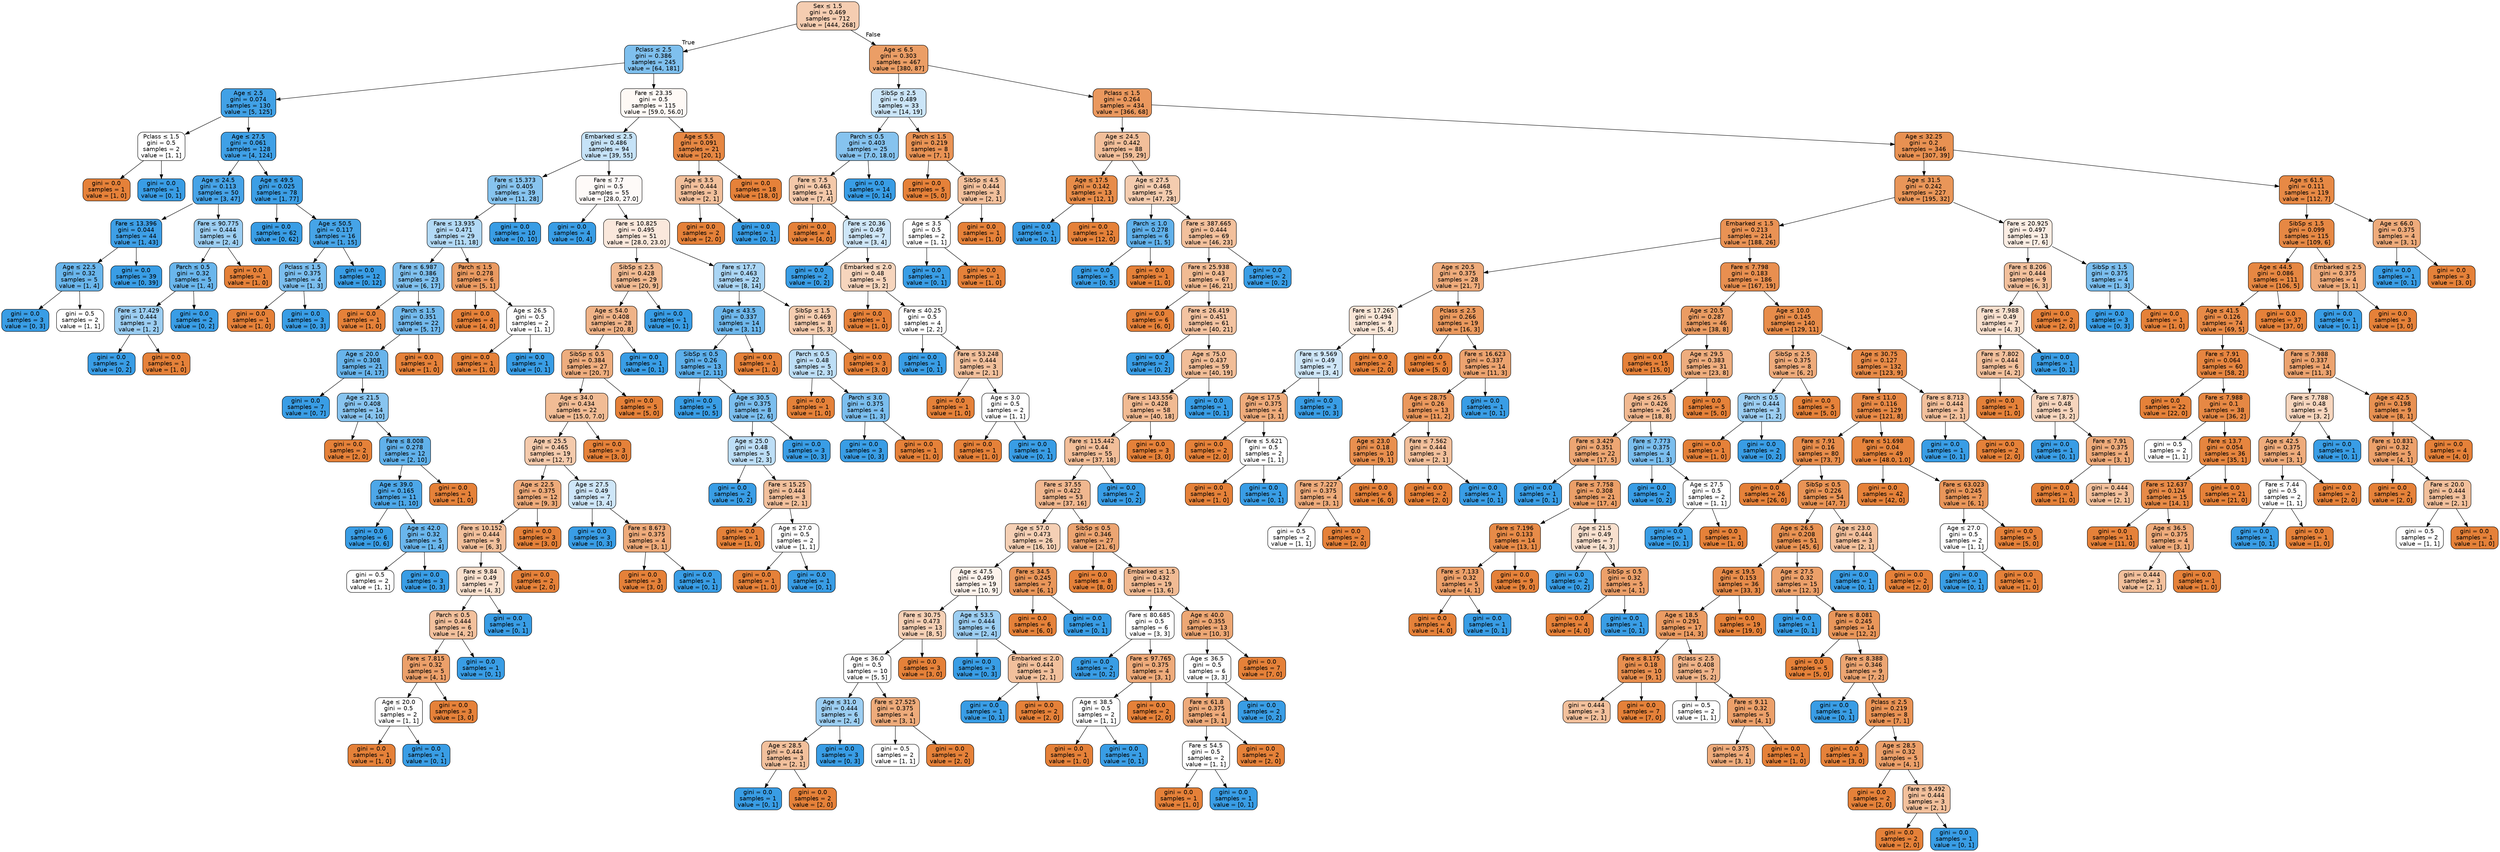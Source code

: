 digraph Tree {
node [shape=box, style="filled, rounded", color="black", fontname="helvetica"] ;
edge [fontname="helvetica"] ;
0 [label=<Sex &le; 1.5<br/>gini = 0.469<br/>samples = 712<br/>value = [444, 268]>, fillcolor="#f5cdb1"] ;
1 [label=<Pclass &le; 2.5<br/>gini = 0.386<br/>samples = 245<br/>value = [64, 181]>, fillcolor="#7fc0ee"] ;
0 -> 1 [labeldistance=2.5, labelangle=45, headlabel="True"] ;
2 [label=<Age &le; 2.5<br/>gini = 0.074<br/>samples = 130<br/>value = [5, 125]>, fillcolor="#41a1e6"] ;
1 -> 2 ;
3 [label=<Pclass &le; 1.5<br/>gini = 0.5<br/>samples = 2<br/>value = [1, 1]>, fillcolor="#ffffff"] ;
2 -> 3 ;
4 [label=<gini = 0.0<br/>samples = 1<br/>value = [1, 0]>, fillcolor="#e58139"] ;
3 -> 4 ;
5 [label=<gini = 0.0<br/>samples = 1<br/>value = [0, 1]>, fillcolor="#399de5"] ;
3 -> 5 ;
6 [label=<Age &le; 27.5<br/>gini = 0.061<br/>samples = 128<br/>value = [4, 124]>, fillcolor="#3fa0e6"] ;
2 -> 6 ;
7 [label=<Age &le; 24.5<br/>gini = 0.113<br/>samples = 50<br/>value = [3, 47]>, fillcolor="#46a3e7"] ;
6 -> 7 ;
8 [label=<Fare &le; 13.396<br/>gini = 0.044<br/>samples = 44<br/>value = [1, 43]>, fillcolor="#3e9fe6"] ;
7 -> 8 ;
9 [label=<Age &le; 22.5<br/>gini = 0.32<br/>samples = 5<br/>value = [1, 4]>, fillcolor="#6ab6ec"] ;
8 -> 9 ;
10 [label=<gini = 0.0<br/>samples = 3<br/>value = [0, 3]>, fillcolor="#399de5"] ;
9 -> 10 ;
11 [label=<gini = 0.5<br/>samples = 2<br/>value = [1, 1]>, fillcolor="#ffffff"] ;
9 -> 11 ;
12 [label=<gini = 0.0<br/>samples = 39<br/>value = [0, 39]>, fillcolor="#399de5"] ;
8 -> 12 ;
13 [label=<Fare &le; 90.775<br/>gini = 0.444<br/>samples = 6<br/>value = [2, 4]>, fillcolor="#9ccef2"] ;
7 -> 13 ;
14 [label=<Parch &le; 0.5<br/>gini = 0.32<br/>samples = 5<br/>value = [1, 4]>, fillcolor="#6ab6ec"] ;
13 -> 14 ;
15 [label=<Fare &le; 17.429<br/>gini = 0.444<br/>samples = 3<br/>value = [1, 2]>, fillcolor="#9ccef2"] ;
14 -> 15 ;
16 [label=<gini = 0.0<br/>samples = 2<br/>value = [0, 2]>, fillcolor="#399de5"] ;
15 -> 16 ;
17 [label=<gini = 0.0<br/>samples = 1<br/>value = [1, 0]>, fillcolor="#e58139"] ;
15 -> 17 ;
18 [label=<gini = 0.0<br/>samples = 2<br/>value = [0, 2]>, fillcolor="#399de5"] ;
14 -> 18 ;
19 [label=<gini = 0.0<br/>samples = 1<br/>value = [1, 0]>, fillcolor="#e58139"] ;
13 -> 19 ;
20 [label=<Age &le; 49.5<br/>gini = 0.025<br/>samples = 78<br/>value = [1, 77]>, fillcolor="#3c9ee5"] ;
6 -> 20 ;
21 [label=<gini = 0.0<br/>samples = 62<br/>value = [0, 62]>, fillcolor="#399de5"] ;
20 -> 21 ;
22 [label=<Age &le; 50.5<br/>gini = 0.117<br/>samples = 16<br/>value = [1, 15]>, fillcolor="#46a4e7"] ;
20 -> 22 ;
23 [label=<Pclass &le; 1.5<br/>gini = 0.375<br/>samples = 4<br/>value = [1, 3]>, fillcolor="#7bbeee"] ;
22 -> 23 ;
24 [label=<gini = 0.0<br/>samples = 1<br/>value = [1, 0]>, fillcolor="#e58139"] ;
23 -> 24 ;
25 [label=<gini = 0.0<br/>samples = 3<br/>value = [0, 3]>, fillcolor="#399de5"] ;
23 -> 25 ;
26 [label=<gini = 0.0<br/>samples = 12<br/>value = [0, 12]>, fillcolor="#399de5"] ;
22 -> 26 ;
27 [label=<Fare &le; 23.35<br/>gini = 0.5<br/>samples = 115<br/>value = [59.0, 56.0]>, fillcolor="#fef9f5"] ;
1 -> 27 ;
28 [label=<Embarked &le; 2.5<br/>gini = 0.486<br/>samples = 94<br/>value = [39, 55]>, fillcolor="#c5e2f7"] ;
27 -> 28 ;
29 [label=<Fare &le; 15.373<br/>gini = 0.405<br/>samples = 39<br/>value = [11, 28]>, fillcolor="#87c4ef"] ;
28 -> 29 ;
30 [label=<Fare &le; 13.935<br/>gini = 0.471<br/>samples = 29<br/>value = [11, 18]>, fillcolor="#b2d9f5"] ;
29 -> 30 ;
31 [label=<Fare &le; 6.987<br/>gini = 0.386<br/>samples = 23<br/>value = [6, 17]>, fillcolor="#7fc0ee"] ;
30 -> 31 ;
32 [label=<gini = 0.0<br/>samples = 1<br/>value = [1, 0]>, fillcolor="#e58139"] ;
31 -> 32 ;
33 [label=<Parch &le; 1.5<br/>gini = 0.351<br/>samples = 22<br/>value = [5, 17]>, fillcolor="#73baed"] ;
31 -> 33 ;
34 [label=<Age &le; 20.0<br/>gini = 0.308<br/>samples = 21<br/>value = [4, 17]>, fillcolor="#68b4eb"] ;
33 -> 34 ;
35 [label=<gini = 0.0<br/>samples = 7<br/>value = [0, 7]>, fillcolor="#399de5"] ;
34 -> 35 ;
36 [label=<Age &le; 21.5<br/>gini = 0.408<br/>samples = 14<br/>value = [4, 10]>, fillcolor="#88c4ef"] ;
34 -> 36 ;
37 [label=<gini = 0.0<br/>samples = 2<br/>value = [2, 0]>, fillcolor="#e58139"] ;
36 -> 37 ;
38 [label=<Fare &le; 8.008<br/>gini = 0.278<br/>samples = 12<br/>value = [2, 10]>, fillcolor="#61b1ea"] ;
36 -> 38 ;
39 [label=<Age &le; 39.0<br/>gini = 0.165<br/>samples = 11<br/>value = [1, 10]>, fillcolor="#4da7e8"] ;
38 -> 39 ;
40 [label=<gini = 0.0<br/>samples = 6<br/>value = [0, 6]>, fillcolor="#399de5"] ;
39 -> 40 ;
41 [label=<Age &le; 42.0<br/>gini = 0.32<br/>samples = 5<br/>value = [1, 4]>, fillcolor="#6ab6ec"] ;
39 -> 41 ;
42 [label=<gini = 0.5<br/>samples = 2<br/>value = [1, 1]>, fillcolor="#ffffff"] ;
41 -> 42 ;
43 [label=<gini = 0.0<br/>samples = 3<br/>value = [0, 3]>, fillcolor="#399de5"] ;
41 -> 43 ;
44 [label=<gini = 0.0<br/>samples = 1<br/>value = [1, 0]>, fillcolor="#e58139"] ;
38 -> 44 ;
45 [label=<gini = 0.0<br/>samples = 1<br/>value = [1, 0]>, fillcolor="#e58139"] ;
33 -> 45 ;
46 [label=<Parch &le; 1.5<br/>gini = 0.278<br/>samples = 6<br/>value = [5, 1]>, fillcolor="#ea9a61"] ;
30 -> 46 ;
47 [label=<gini = 0.0<br/>samples = 4<br/>value = [4, 0]>, fillcolor="#e58139"] ;
46 -> 47 ;
48 [label=<Age &le; 26.5<br/>gini = 0.5<br/>samples = 2<br/>value = [1, 1]>, fillcolor="#ffffff"] ;
46 -> 48 ;
49 [label=<gini = 0.0<br/>samples = 1<br/>value = [1, 0]>, fillcolor="#e58139"] ;
48 -> 49 ;
50 [label=<gini = 0.0<br/>samples = 1<br/>value = [0, 1]>, fillcolor="#399de5"] ;
48 -> 50 ;
51 [label=<gini = 0.0<br/>samples = 10<br/>value = [0, 10]>, fillcolor="#399de5"] ;
29 -> 51 ;
52 [label=<Fare &le; 7.7<br/>gini = 0.5<br/>samples = 55<br/>value = [28.0, 27.0]>, fillcolor="#fefaf8"] ;
28 -> 52 ;
53 [label=<gini = 0.0<br/>samples = 4<br/>value = [0, 4]>, fillcolor="#399de5"] ;
52 -> 53 ;
54 [label=<Fare &le; 10.825<br/>gini = 0.495<br/>samples = 51<br/>value = [28.0, 23.0]>, fillcolor="#fae8dc"] ;
52 -> 54 ;
55 [label=<SibSp &le; 2.5<br/>gini = 0.428<br/>samples = 29<br/>value = [20, 9]>, fillcolor="#f1ba92"] ;
54 -> 55 ;
56 [label=<Age &le; 54.0<br/>gini = 0.408<br/>samples = 28<br/>value = [20, 8]>, fillcolor="#efb388"] ;
55 -> 56 ;
57 [label=<SibSp &le; 0.5<br/>gini = 0.384<br/>samples = 27<br/>value = [20, 7]>, fillcolor="#eead7e"] ;
56 -> 57 ;
58 [label=<Age &le; 34.0<br/>gini = 0.434<br/>samples = 22<br/>value = [15.0, 7.0]>, fillcolor="#f1bc95"] ;
57 -> 58 ;
59 [label=<Age &le; 25.5<br/>gini = 0.465<br/>samples = 19<br/>value = [12, 7]>, fillcolor="#f4caac"] ;
58 -> 59 ;
60 [label=<Age &le; 22.5<br/>gini = 0.375<br/>samples = 12<br/>value = [9, 3]>, fillcolor="#eeab7b"] ;
59 -> 60 ;
61 [label=<Fare &le; 10.152<br/>gini = 0.444<br/>samples = 9<br/>value = [6, 3]>, fillcolor="#f2c09c"] ;
60 -> 61 ;
62 [label=<Fare &le; 9.84<br/>gini = 0.49<br/>samples = 7<br/>value = [4, 3]>, fillcolor="#f8e0ce"] ;
61 -> 62 ;
63 [label=<Parch &le; 0.5<br/>gini = 0.444<br/>samples = 6<br/>value = [4, 2]>, fillcolor="#f2c09c"] ;
62 -> 63 ;
64 [label=<Fare &le; 7.815<br/>gini = 0.32<br/>samples = 5<br/>value = [4, 1]>, fillcolor="#eca06a"] ;
63 -> 64 ;
65 [label=<Age &le; 20.0<br/>gini = 0.5<br/>samples = 2<br/>value = [1, 1]>, fillcolor="#ffffff"] ;
64 -> 65 ;
66 [label=<gini = 0.0<br/>samples = 1<br/>value = [1, 0]>, fillcolor="#e58139"] ;
65 -> 66 ;
67 [label=<gini = 0.0<br/>samples = 1<br/>value = [0, 1]>, fillcolor="#399de5"] ;
65 -> 67 ;
68 [label=<gini = 0.0<br/>samples = 3<br/>value = [3, 0]>, fillcolor="#e58139"] ;
64 -> 68 ;
69 [label=<gini = 0.0<br/>samples = 1<br/>value = [0, 1]>, fillcolor="#399de5"] ;
63 -> 69 ;
70 [label=<gini = 0.0<br/>samples = 1<br/>value = [0, 1]>, fillcolor="#399de5"] ;
62 -> 70 ;
71 [label=<gini = 0.0<br/>samples = 2<br/>value = [2, 0]>, fillcolor="#e58139"] ;
61 -> 71 ;
72 [label=<gini = 0.0<br/>samples = 3<br/>value = [3, 0]>, fillcolor="#e58139"] ;
60 -> 72 ;
73 [label=<Age &le; 27.5<br/>gini = 0.49<br/>samples = 7<br/>value = [3, 4]>, fillcolor="#cee6f8"] ;
59 -> 73 ;
74 [label=<gini = 0.0<br/>samples = 3<br/>value = [0, 3]>, fillcolor="#399de5"] ;
73 -> 74 ;
75 [label=<Fare &le; 8.673<br/>gini = 0.375<br/>samples = 4<br/>value = [3, 1]>, fillcolor="#eeab7b"] ;
73 -> 75 ;
76 [label=<gini = 0.0<br/>samples = 3<br/>value = [3, 0]>, fillcolor="#e58139"] ;
75 -> 76 ;
77 [label=<gini = 0.0<br/>samples = 1<br/>value = [0, 1]>, fillcolor="#399de5"] ;
75 -> 77 ;
78 [label=<gini = 0.0<br/>samples = 3<br/>value = [3, 0]>, fillcolor="#e58139"] ;
58 -> 78 ;
79 [label=<gini = 0.0<br/>samples = 5<br/>value = [5, 0]>, fillcolor="#e58139"] ;
57 -> 79 ;
80 [label=<gini = 0.0<br/>samples = 1<br/>value = [0, 1]>, fillcolor="#399de5"] ;
56 -> 80 ;
81 [label=<gini = 0.0<br/>samples = 1<br/>value = [0, 1]>, fillcolor="#399de5"] ;
55 -> 81 ;
82 [label=<Fare &le; 17.7<br/>gini = 0.463<br/>samples = 22<br/>value = [8, 14]>, fillcolor="#aad5f4"] ;
54 -> 82 ;
83 [label=<Age &le; 43.5<br/>gini = 0.337<br/>samples = 14<br/>value = [3, 11]>, fillcolor="#6fb8ec"] ;
82 -> 83 ;
84 [label=<SibSp &le; 0.5<br/>gini = 0.26<br/>samples = 13<br/>value = [2, 11]>, fillcolor="#5dafea"] ;
83 -> 84 ;
85 [label=<gini = 0.0<br/>samples = 5<br/>value = [0, 5]>, fillcolor="#399de5"] ;
84 -> 85 ;
86 [label=<Age &le; 30.5<br/>gini = 0.375<br/>samples = 8<br/>value = [2, 6]>, fillcolor="#7bbeee"] ;
84 -> 86 ;
87 [label=<Age &le; 25.0<br/>gini = 0.48<br/>samples = 5<br/>value = [2, 3]>, fillcolor="#bddef6"] ;
86 -> 87 ;
88 [label=<gini = 0.0<br/>samples = 2<br/>value = [0, 2]>, fillcolor="#399de5"] ;
87 -> 88 ;
89 [label=<Fare &le; 15.25<br/>gini = 0.444<br/>samples = 3<br/>value = [2, 1]>, fillcolor="#f2c09c"] ;
87 -> 89 ;
90 [label=<gini = 0.0<br/>samples = 1<br/>value = [1, 0]>, fillcolor="#e58139"] ;
89 -> 90 ;
91 [label=<Age &le; 27.0<br/>gini = 0.5<br/>samples = 2<br/>value = [1, 1]>, fillcolor="#ffffff"] ;
89 -> 91 ;
92 [label=<gini = 0.0<br/>samples = 1<br/>value = [1, 0]>, fillcolor="#e58139"] ;
91 -> 92 ;
93 [label=<gini = 0.0<br/>samples = 1<br/>value = [0, 1]>, fillcolor="#399de5"] ;
91 -> 93 ;
94 [label=<gini = 0.0<br/>samples = 3<br/>value = [0, 3]>, fillcolor="#399de5"] ;
86 -> 94 ;
95 [label=<gini = 0.0<br/>samples = 1<br/>value = [1, 0]>, fillcolor="#e58139"] ;
83 -> 95 ;
96 [label=<SibSp &le; 1.5<br/>gini = 0.469<br/>samples = 8<br/>value = [5, 3]>, fillcolor="#f5cdb0"] ;
82 -> 96 ;
97 [label=<Parch &le; 0.5<br/>gini = 0.48<br/>samples = 5<br/>value = [2, 3]>, fillcolor="#bddef6"] ;
96 -> 97 ;
98 [label=<gini = 0.0<br/>samples = 1<br/>value = [1, 0]>, fillcolor="#e58139"] ;
97 -> 98 ;
99 [label=<Parch &le; 3.0<br/>gini = 0.375<br/>samples = 4<br/>value = [1, 3]>, fillcolor="#7bbeee"] ;
97 -> 99 ;
100 [label=<gini = 0.0<br/>samples = 3<br/>value = [0, 3]>, fillcolor="#399de5"] ;
99 -> 100 ;
101 [label=<gini = 0.0<br/>samples = 1<br/>value = [1, 0]>, fillcolor="#e58139"] ;
99 -> 101 ;
102 [label=<gini = 0.0<br/>samples = 3<br/>value = [3, 0]>, fillcolor="#e58139"] ;
96 -> 102 ;
103 [label=<Age &le; 5.5<br/>gini = 0.091<br/>samples = 21<br/>value = [20, 1]>, fillcolor="#e68743"] ;
27 -> 103 ;
104 [label=<Age &le; 3.5<br/>gini = 0.444<br/>samples = 3<br/>value = [2, 1]>, fillcolor="#f2c09c"] ;
103 -> 104 ;
105 [label=<gini = 0.0<br/>samples = 2<br/>value = [2, 0]>, fillcolor="#e58139"] ;
104 -> 105 ;
106 [label=<gini = 0.0<br/>samples = 1<br/>value = [0, 1]>, fillcolor="#399de5"] ;
104 -> 106 ;
107 [label=<gini = 0.0<br/>samples = 18<br/>value = [18, 0]>, fillcolor="#e58139"] ;
103 -> 107 ;
108 [label=<Age &le; 6.5<br/>gini = 0.303<br/>samples = 467<br/>value = [380, 87]>, fillcolor="#eb9e66"] ;
0 -> 108 [labeldistance=2.5, labelangle=-45, headlabel="False"] ;
109 [label=<SibSp &le; 2.5<br/>gini = 0.489<br/>samples = 33<br/>value = [14, 19]>, fillcolor="#cbe5f8"] ;
108 -> 109 ;
110 [label=<Parch &le; 0.5<br/>gini = 0.403<br/>samples = 25<br/>value = [7.0, 18.0]>, fillcolor="#86c3ef"] ;
109 -> 110 ;
111 [label=<Fare &le; 7.5<br/>gini = 0.463<br/>samples = 11<br/>value = [7, 4]>, fillcolor="#f4c9aa"] ;
110 -> 111 ;
112 [label=<gini = 0.0<br/>samples = 4<br/>value = [4, 0]>, fillcolor="#e58139"] ;
111 -> 112 ;
113 [label=<Fare &le; 20.36<br/>gini = 0.49<br/>samples = 7<br/>value = [3, 4]>, fillcolor="#cee6f8"] ;
111 -> 113 ;
114 [label=<gini = 0.0<br/>samples = 2<br/>value = [0, 2]>, fillcolor="#399de5"] ;
113 -> 114 ;
115 [label=<Embarked &le; 2.0<br/>gini = 0.48<br/>samples = 5<br/>value = [3, 2]>, fillcolor="#f6d5bd"] ;
113 -> 115 ;
116 [label=<gini = 0.0<br/>samples = 1<br/>value = [1, 0]>, fillcolor="#e58139"] ;
115 -> 116 ;
117 [label=<Fare &le; 40.25<br/>gini = 0.5<br/>samples = 4<br/>value = [2, 2]>, fillcolor="#ffffff"] ;
115 -> 117 ;
118 [label=<gini = 0.0<br/>samples = 1<br/>value = [0, 1]>, fillcolor="#399de5"] ;
117 -> 118 ;
119 [label=<Fare &le; 53.248<br/>gini = 0.444<br/>samples = 3<br/>value = [2, 1]>, fillcolor="#f2c09c"] ;
117 -> 119 ;
120 [label=<gini = 0.0<br/>samples = 1<br/>value = [1, 0]>, fillcolor="#e58139"] ;
119 -> 120 ;
121 [label=<Age &le; 3.0<br/>gini = 0.5<br/>samples = 2<br/>value = [1, 1]>, fillcolor="#ffffff"] ;
119 -> 121 ;
122 [label=<gini = 0.0<br/>samples = 1<br/>value = [1, 0]>, fillcolor="#e58139"] ;
121 -> 122 ;
123 [label=<gini = 0.0<br/>samples = 1<br/>value = [0, 1]>, fillcolor="#399de5"] ;
121 -> 123 ;
124 [label=<gini = 0.0<br/>samples = 14<br/>value = [0, 14]>, fillcolor="#399de5"] ;
110 -> 124 ;
125 [label=<Parch &le; 1.5<br/>gini = 0.219<br/>samples = 8<br/>value = [7, 1]>, fillcolor="#e99355"] ;
109 -> 125 ;
126 [label=<gini = 0.0<br/>samples = 5<br/>value = [5, 0]>, fillcolor="#e58139"] ;
125 -> 126 ;
127 [label=<SibSp &le; 4.5<br/>gini = 0.444<br/>samples = 3<br/>value = [2, 1]>, fillcolor="#f2c09c"] ;
125 -> 127 ;
128 [label=<Age &le; 3.5<br/>gini = 0.5<br/>samples = 2<br/>value = [1, 1]>, fillcolor="#ffffff"] ;
127 -> 128 ;
129 [label=<gini = 0.0<br/>samples = 1<br/>value = [0, 1]>, fillcolor="#399de5"] ;
128 -> 129 ;
130 [label=<gini = 0.0<br/>samples = 1<br/>value = [1, 0]>, fillcolor="#e58139"] ;
128 -> 130 ;
131 [label=<gini = 0.0<br/>samples = 1<br/>value = [1, 0]>, fillcolor="#e58139"] ;
127 -> 131 ;
132 [label=<Pclass &le; 1.5<br/>gini = 0.264<br/>samples = 434<br/>value = [366, 68]>, fillcolor="#ea985e"] ;
108 -> 132 ;
133 [label=<Age &le; 24.5<br/>gini = 0.442<br/>samples = 88<br/>value = [59, 29]>, fillcolor="#f2bf9a"] ;
132 -> 133 ;
134 [label=<Age &le; 17.5<br/>gini = 0.142<br/>samples = 13<br/>value = [12, 1]>, fillcolor="#e78c49"] ;
133 -> 134 ;
135 [label=<gini = 0.0<br/>samples = 1<br/>value = [0, 1]>, fillcolor="#399de5"] ;
134 -> 135 ;
136 [label=<gini = 0.0<br/>samples = 12<br/>value = [12, 0]>, fillcolor="#e58139"] ;
134 -> 136 ;
137 [label=<Age &le; 27.5<br/>gini = 0.468<br/>samples = 75<br/>value = [47, 28]>, fillcolor="#f4ccaf"] ;
133 -> 137 ;
138 [label=<Parch &le; 1.0<br/>gini = 0.278<br/>samples = 6<br/>value = [1, 5]>, fillcolor="#61b1ea"] ;
137 -> 138 ;
139 [label=<gini = 0.0<br/>samples = 5<br/>value = [0, 5]>, fillcolor="#399de5"] ;
138 -> 139 ;
140 [label=<gini = 0.0<br/>samples = 1<br/>value = [1, 0]>, fillcolor="#e58139"] ;
138 -> 140 ;
141 [label=<Fare &le; 387.665<br/>gini = 0.444<br/>samples = 69<br/>value = [46, 23]>, fillcolor="#f2c09c"] ;
137 -> 141 ;
142 [label=<Fare &le; 25.938<br/>gini = 0.43<br/>samples = 67<br/>value = [46, 21]>, fillcolor="#f1bb93"] ;
141 -> 142 ;
143 [label=<gini = 0.0<br/>samples = 6<br/>value = [6, 0]>, fillcolor="#e58139"] ;
142 -> 143 ;
144 [label=<Fare &le; 26.419<br/>gini = 0.451<br/>samples = 61<br/>value = [40, 21]>, fillcolor="#f3c3a1"] ;
142 -> 144 ;
145 [label=<gini = 0.0<br/>samples = 2<br/>value = [0, 2]>, fillcolor="#399de5"] ;
144 -> 145 ;
146 [label=<Age &le; 75.0<br/>gini = 0.437<br/>samples = 59<br/>value = [40, 19]>, fillcolor="#f1bd97"] ;
144 -> 146 ;
147 [label=<Fare &le; 143.556<br/>gini = 0.428<br/>samples = 58<br/>value = [40, 18]>, fillcolor="#f1ba92"] ;
146 -> 147 ;
148 [label=<Fare &le; 115.442<br/>gini = 0.44<br/>samples = 55<br/>value = [37, 18]>, fillcolor="#f2be99"] ;
147 -> 148 ;
149 [label=<Fare &le; 37.55<br/>gini = 0.422<br/>samples = 53<br/>value = [37, 16]>, fillcolor="#f0b78f"] ;
148 -> 149 ;
150 [label=<Age &le; 57.0<br/>gini = 0.473<br/>samples = 26<br/>value = [16, 10]>, fillcolor="#f5d0b5"] ;
149 -> 150 ;
151 [label=<Age &le; 47.5<br/>gini = 0.499<br/>samples = 19<br/>value = [10, 9]>, fillcolor="#fcf2eb"] ;
150 -> 151 ;
152 [label=<Fare &le; 30.75<br/>gini = 0.473<br/>samples = 13<br/>value = [8, 5]>, fillcolor="#f5d0b5"] ;
151 -> 152 ;
153 [label=<Age &le; 36.0<br/>gini = 0.5<br/>samples = 10<br/>value = [5, 5]>, fillcolor="#ffffff"] ;
152 -> 153 ;
154 [label=<Age &le; 31.0<br/>gini = 0.444<br/>samples = 6<br/>value = [2, 4]>, fillcolor="#9ccef2"] ;
153 -> 154 ;
155 [label=<Age &le; 28.5<br/>gini = 0.444<br/>samples = 3<br/>value = [2, 1]>, fillcolor="#f2c09c"] ;
154 -> 155 ;
156 [label=<gini = 0.0<br/>samples = 1<br/>value = [0, 1]>, fillcolor="#399de5"] ;
155 -> 156 ;
157 [label=<gini = 0.0<br/>samples = 2<br/>value = [2, 0]>, fillcolor="#e58139"] ;
155 -> 157 ;
158 [label=<gini = 0.0<br/>samples = 3<br/>value = [0, 3]>, fillcolor="#399de5"] ;
154 -> 158 ;
159 [label=<Fare &le; 27.525<br/>gini = 0.375<br/>samples = 4<br/>value = [3, 1]>, fillcolor="#eeab7b"] ;
153 -> 159 ;
160 [label=<gini = 0.5<br/>samples = 2<br/>value = [1, 1]>, fillcolor="#ffffff"] ;
159 -> 160 ;
161 [label=<gini = 0.0<br/>samples = 2<br/>value = [2, 0]>, fillcolor="#e58139"] ;
159 -> 161 ;
162 [label=<gini = 0.0<br/>samples = 3<br/>value = [3, 0]>, fillcolor="#e58139"] ;
152 -> 162 ;
163 [label=<Age &le; 53.5<br/>gini = 0.444<br/>samples = 6<br/>value = [2, 4]>, fillcolor="#9ccef2"] ;
151 -> 163 ;
164 [label=<gini = 0.0<br/>samples = 3<br/>value = [0, 3]>, fillcolor="#399de5"] ;
163 -> 164 ;
165 [label=<Embarked &le; 2.0<br/>gini = 0.444<br/>samples = 3<br/>value = [2, 1]>, fillcolor="#f2c09c"] ;
163 -> 165 ;
166 [label=<gini = 0.0<br/>samples = 1<br/>value = [0, 1]>, fillcolor="#399de5"] ;
165 -> 166 ;
167 [label=<gini = 0.0<br/>samples = 2<br/>value = [2, 0]>, fillcolor="#e58139"] ;
165 -> 167 ;
168 [label=<Fare &le; 34.5<br/>gini = 0.245<br/>samples = 7<br/>value = [6, 1]>, fillcolor="#e9965a"] ;
150 -> 168 ;
169 [label=<gini = 0.0<br/>samples = 6<br/>value = [6, 0]>, fillcolor="#e58139"] ;
168 -> 169 ;
170 [label=<gini = 0.0<br/>samples = 1<br/>value = [0, 1]>, fillcolor="#399de5"] ;
168 -> 170 ;
171 [label=<SibSp &le; 0.5<br/>gini = 0.346<br/>samples = 27<br/>value = [21, 6]>, fillcolor="#eca572"] ;
149 -> 171 ;
172 [label=<gini = 0.0<br/>samples = 8<br/>value = [8, 0]>, fillcolor="#e58139"] ;
171 -> 172 ;
173 [label=<Embarked &le; 1.5<br/>gini = 0.432<br/>samples = 19<br/>value = [13, 6]>, fillcolor="#f1bb94"] ;
171 -> 173 ;
174 [label=<Fare &le; 80.685<br/>gini = 0.5<br/>samples = 6<br/>value = [3, 3]>, fillcolor="#ffffff"] ;
173 -> 174 ;
175 [label=<gini = 0.0<br/>samples = 2<br/>value = [0, 2]>, fillcolor="#399de5"] ;
174 -> 175 ;
176 [label=<Fare &le; 97.765<br/>gini = 0.375<br/>samples = 4<br/>value = [3, 1]>, fillcolor="#eeab7b"] ;
174 -> 176 ;
177 [label=<Age &le; 38.5<br/>gini = 0.5<br/>samples = 2<br/>value = [1, 1]>, fillcolor="#ffffff"] ;
176 -> 177 ;
178 [label=<gini = 0.0<br/>samples = 1<br/>value = [1, 0]>, fillcolor="#e58139"] ;
177 -> 178 ;
179 [label=<gini = 0.0<br/>samples = 1<br/>value = [0, 1]>, fillcolor="#399de5"] ;
177 -> 179 ;
180 [label=<gini = 0.0<br/>samples = 2<br/>value = [2, 0]>, fillcolor="#e58139"] ;
176 -> 180 ;
181 [label=<Age &le; 40.0<br/>gini = 0.355<br/>samples = 13<br/>value = [10, 3]>, fillcolor="#eda774"] ;
173 -> 181 ;
182 [label=<Age &le; 36.5<br/>gini = 0.5<br/>samples = 6<br/>value = [3, 3]>, fillcolor="#ffffff"] ;
181 -> 182 ;
183 [label=<Fare &le; 61.8<br/>gini = 0.375<br/>samples = 4<br/>value = [3, 1]>, fillcolor="#eeab7b"] ;
182 -> 183 ;
184 [label=<Fare &le; 54.5<br/>gini = 0.5<br/>samples = 2<br/>value = [1, 1]>, fillcolor="#ffffff"] ;
183 -> 184 ;
185 [label=<gini = 0.0<br/>samples = 1<br/>value = [1, 0]>, fillcolor="#e58139"] ;
184 -> 185 ;
186 [label=<gini = 0.0<br/>samples = 1<br/>value = [0, 1]>, fillcolor="#399de5"] ;
184 -> 186 ;
187 [label=<gini = 0.0<br/>samples = 2<br/>value = [2, 0]>, fillcolor="#e58139"] ;
183 -> 187 ;
188 [label=<gini = 0.0<br/>samples = 2<br/>value = [0, 2]>, fillcolor="#399de5"] ;
182 -> 188 ;
189 [label=<gini = 0.0<br/>samples = 7<br/>value = [7, 0]>, fillcolor="#e58139"] ;
181 -> 189 ;
190 [label=<gini = 0.0<br/>samples = 2<br/>value = [0, 2]>, fillcolor="#399de5"] ;
148 -> 190 ;
191 [label=<gini = 0.0<br/>samples = 3<br/>value = [3, 0]>, fillcolor="#e58139"] ;
147 -> 191 ;
192 [label=<gini = 0.0<br/>samples = 1<br/>value = [0, 1]>, fillcolor="#399de5"] ;
146 -> 192 ;
193 [label=<gini = 0.0<br/>samples = 2<br/>value = [0, 2]>, fillcolor="#399de5"] ;
141 -> 193 ;
194 [label=<Age &le; 32.25<br/>gini = 0.2<br/>samples = 346<br/>value = [307, 39]>, fillcolor="#e89152"] ;
132 -> 194 ;
195 [label=<Age &le; 31.5<br/>gini = 0.242<br/>samples = 227<br/>value = [195, 32]>, fillcolor="#e99659"] ;
194 -> 195 ;
196 [label=<Embarked &le; 1.5<br/>gini = 0.213<br/>samples = 214<br/>value = [188, 26]>, fillcolor="#e99254"] ;
195 -> 196 ;
197 [label=<Age &le; 20.5<br/>gini = 0.375<br/>samples = 28<br/>value = [21, 7]>, fillcolor="#eeab7b"] ;
196 -> 197 ;
198 [label=<Fare &le; 17.265<br/>gini = 0.494<br/>samples = 9<br/>value = [5, 4]>, fillcolor="#fae6d7"] ;
197 -> 198 ;
199 [label=<Fare &le; 9.569<br/>gini = 0.49<br/>samples = 7<br/>value = [3, 4]>, fillcolor="#cee6f8"] ;
198 -> 199 ;
200 [label=<Age &le; 17.5<br/>gini = 0.375<br/>samples = 4<br/>value = [3, 1]>, fillcolor="#eeab7b"] ;
199 -> 200 ;
201 [label=<gini = 0.0<br/>samples = 2<br/>value = [2, 0]>, fillcolor="#e58139"] ;
200 -> 201 ;
202 [label=<Fare &le; 5.621<br/>gini = 0.5<br/>samples = 2<br/>value = [1, 1]>, fillcolor="#ffffff"] ;
200 -> 202 ;
203 [label=<gini = 0.0<br/>samples = 1<br/>value = [1, 0]>, fillcolor="#e58139"] ;
202 -> 203 ;
204 [label=<gini = 0.0<br/>samples = 1<br/>value = [0, 1]>, fillcolor="#399de5"] ;
202 -> 204 ;
205 [label=<gini = 0.0<br/>samples = 3<br/>value = [0, 3]>, fillcolor="#399de5"] ;
199 -> 205 ;
206 [label=<gini = 0.0<br/>samples = 2<br/>value = [2, 0]>, fillcolor="#e58139"] ;
198 -> 206 ;
207 [label=<Pclass &le; 2.5<br/>gini = 0.266<br/>samples = 19<br/>value = [16, 3]>, fillcolor="#ea995e"] ;
197 -> 207 ;
208 [label=<gini = 0.0<br/>samples = 5<br/>value = [5, 0]>, fillcolor="#e58139"] ;
207 -> 208 ;
209 [label=<Fare &le; 16.623<br/>gini = 0.337<br/>samples = 14<br/>value = [11, 3]>, fillcolor="#eca36f"] ;
207 -> 209 ;
210 [label=<Age &le; 28.75<br/>gini = 0.26<br/>samples = 13<br/>value = [11, 2]>, fillcolor="#ea985d"] ;
209 -> 210 ;
211 [label=<Age &le; 23.0<br/>gini = 0.18<br/>samples = 10<br/>value = [9, 1]>, fillcolor="#e88f4f"] ;
210 -> 211 ;
212 [label=<Fare &le; 7.227<br/>gini = 0.375<br/>samples = 4<br/>value = [3, 1]>, fillcolor="#eeab7b"] ;
211 -> 212 ;
213 [label=<gini = 0.5<br/>samples = 2<br/>value = [1, 1]>, fillcolor="#ffffff"] ;
212 -> 213 ;
214 [label=<gini = 0.0<br/>samples = 2<br/>value = [2, 0]>, fillcolor="#e58139"] ;
212 -> 214 ;
215 [label=<gini = 0.0<br/>samples = 6<br/>value = [6, 0]>, fillcolor="#e58139"] ;
211 -> 215 ;
216 [label=<Fare &le; 7.562<br/>gini = 0.444<br/>samples = 3<br/>value = [2, 1]>, fillcolor="#f2c09c"] ;
210 -> 216 ;
217 [label=<gini = 0.0<br/>samples = 2<br/>value = [2, 0]>, fillcolor="#e58139"] ;
216 -> 217 ;
218 [label=<gini = 0.0<br/>samples = 1<br/>value = [0, 1]>, fillcolor="#399de5"] ;
216 -> 218 ;
219 [label=<gini = 0.0<br/>samples = 1<br/>value = [0, 1]>, fillcolor="#399de5"] ;
209 -> 219 ;
220 [label=<Fare &le; 7.798<br/>gini = 0.183<br/>samples = 186<br/>value = [167, 19]>, fillcolor="#e88f50"] ;
196 -> 220 ;
221 [label=<Age &le; 20.5<br/>gini = 0.287<br/>samples = 46<br/>value = [38, 8]>, fillcolor="#ea9c63"] ;
220 -> 221 ;
222 [label=<gini = 0.0<br/>samples = 15<br/>value = [15, 0]>, fillcolor="#e58139"] ;
221 -> 222 ;
223 [label=<Age &le; 29.5<br/>gini = 0.383<br/>samples = 31<br/>value = [23, 8]>, fillcolor="#eead7e"] ;
221 -> 223 ;
224 [label=<Age &le; 26.5<br/>gini = 0.426<br/>samples = 26<br/>value = [18, 8]>, fillcolor="#f1b991"] ;
223 -> 224 ;
225 [label=<Fare &le; 3.429<br/>gini = 0.351<br/>samples = 22<br/>value = [17, 5]>, fillcolor="#eda673"] ;
224 -> 225 ;
226 [label=<gini = 0.0<br/>samples = 1<br/>value = [0, 1]>, fillcolor="#399de5"] ;
225 -> 226 ;
227 [label=<Fare &le; 7.758<br/>gini = 0.308<br/>samples = 21<br/>value = [17, 4]>, fillcolor="#eb9f68"] ;
225 -> 227 ;
228 [label=<Fare &le; 7.196<br/>gini = 0.133<br/>samples = 14<br/>value = [13, 1]>, fillcolor="#e78b48"] ;
227 -> 228 ;
229 [label=<Fare &le; 7.133<br/>gini = 0.32<br/>samples = 5<br/>value = [4, 1]>, fillcolor="#eca06a"] ;
228 -> 229 ;
230 [label=<gini = 0.0<br/>samples = 4<br/>value = [4, 0]>, fillcolor="#e58139"] ;
229 -> 230 ;
231 [label=<gini = 0.0<br/>samples = 1<br/>value = [0, 1]>, fillcolor="#399de5"] ;
229 -> 231 ;
232 [label=<gini = 0.0<br/>samples = 9<br/>value = [9, 0]>, fillcolor="#e58139"] ;
228 -> 232 ;
233 [label=<Age &le; 21.5<br/>gini = 0.49<br/>samples = 7<br/>value = [4, 3]>, fillcolor="#f8e0ce"] ;
227 -> 233 ;
234 [label=<gini = 0.0<br/>samples = 2<br/>value = [0, 2]>, fillcolor="#399de5"] ;
233 -> 234 ;
235 [label=<SibSp &le; 0.5<br/>gini = 0.32<br/>samples = 5<br/>value = [4, 1]>, fillcolor="#eca06a"] ;
233 -> 235 ;
236 [label=<gini = 0.0<br/>samples = 4<br/>value = [4, 0]>, fillcolor="#e58139"] ;
235 -> 236 ;
237 [label=<gini = 0.0<br/>samples = 1<br/>value = [0, 1]>, fillcolor="#399de5"] ;
235 -> 237 ;
238 [label=<Fare &le; 7.773<br/>gini = 0.375<br/>samples = 4<br/>value = [1, 3]>, fillcolor="#7bbeee"] ;
224 -> 238 ;
239 [label=<gini = 0.0<br/>samples = 2<br/>value = [0, 2]>, fillcolor="#399de5"] ;
238 -> 239 ;
240 [label=<Age &le; 27.5<br/>gini = 0.5<br/>samples = 2<br/>value = [1, 1]>, fillcolor="#ffffff"] ;
238 -> 240 ;
241 [label=<gini = 0.0<br/>samples = 1<br/>value = [0, 1]>, fillcolor="#399de5"] ;
240 -> 241 ;
242 [label=<gini = 0.0<br/>samples = 1<br/>value = [1, 0]>, fillcolor="#e58139"] ;
240 -> 242 ;
243 [label=<gini = 0.0<br/>samples = 5<br/>value = [5, 0]>, fillcolor="#e58139"] ;
223 -> 243 ;
244 [label=<Age &le; 10.0<br/>gini = 0.145<br/>samples = 140<br/>value = [129, 11]>, fillcolor="#e78c4a"] ;
220 -> 244 ;
245 [label=<SibSp &le; 2.5<br/>gini = 0.375<br/>samples = 8<br/>value = [6, 2]>, fillcolor="#eeab7b"] ;
244 -> 245 ;
246 [label=<Parch &le; 0.5<br/>gini = 0.444<br/>samples = 3<br/>value = [1, 2]>, fillcolor="#9ccef2"] ;
245 -> 246 ;
247 [label=<gini = 0.0<br/>samples = 1<br/>value = [1, 0]>, fillcolor="#e58139"] ;
246 -> 247 ;
248 [label=<gini = 0.0<br/>samples = 2<br/>value = [0, 2]>, fillcolor="#399de5"] ;
246 -> 248 ;
249 [label=<gini = 0.0<br/>samples = 5<br/>value = [5, 0]>, fillcolor="#e58139"] ;
245 -> 249 ;
250 [label=<Age &le; 30.75<br/>gini = 0.127<br/>samples = 132<br/>value = [123, 9]>, fillcolor="#e78a47"] ;
244 -> 250 ;
251 [label=<Fare &le; 11.0<br/>gini = 0.116<br/>samples = 129<br/>value = [121, 8]>, fillcolor="#e78946"] ;
250 -> 251 ;
252 [label=<Fare &le; 7.91<br/>gini = 0.16<br/>samples = 80<br/>value = [73, 7]>, fillcolor="#e78d4c"] ;
251 -> 252 ;
253 [label=<gini = 0.0<br/>samples = 26<br/>value = [26, 0]>, fillcolor="#e58139"] ;
252 -> 253 ;
254 [label=<SibSp &le; 0.5<br/>gini = 0.226<br/>samples = 54<br/>value = [47, 7]>, fillcolor="#e99456"] ;
252 -> 254 ;
255 [label=<Age &le; 26.5<br/>gini = 0.208<br/>samples = 51<br/>value = [45, 6]>, fillcolor="#e89253"] ;
254 -> 255 ;
256 [label=<Age &le; 19.5<br/>gini = 0.153<br/>samples = 36<br/>value = [33, 3]>, fillcolor="#e78c4b"] ;
255 -> 256 ;
257 [label=<Age &le; 18.5<br/>gini = 0.291<br/>samples = 17<br/>value = [14, 3]>, fillcolor="#eb9c63"] ;
256 -> 257 ;
258 [label=<Fare &le; 8.175<br/>gini = 0.18<br/>samples = 10<br/>value = [9, 1]>, fillcolor="#e88f4f"] ;
257 -> 258 ;
259 [label=<gini = 0.444<br/>samples = 3<br/>value = [2, 1]>, fillcolor="#f2c09c"] ;
258 -> 259 ;
260 [label=<gini = 0.0<br/>samples = 7<br/>value = [7, 0]>, fillcolor="#e58139"] ;
258 -> 260 ;
261 [label=<Pclass &le; 2.5<br/>gini = 0.408<br/>samples = 7<br/>value = [5, 2]>, fillcolor="#efb388"] ;
257 -> 261 ;
262 [label=<gini = 0.5<br/>samples = 2<br/>value = [1, 1]>, fillcolor="#ffffff"] ;
261 -> 262 ;
263 [label=<Fare &le; 9.11<br/>gini = 0.32<br/>samples = 5<br/>value = [4, 1]>, fillcolor="#eca06a"] ;
261 -> 263 ;
264 [label=<gini = 0.375<br/>samples = 4<br/>value = [3, 1]>, fillcolor="#eeab7b"] ;
263 -> 264 ;
265 [label=<gini = 0.0<br/>samples = 1<br/>value = [1, 0]>, fillcolor="#e58139"] ;
263 -> 265 ;
266 [label=<gini = 0.0<br/>samples = 19<br/>value = [19, 0]>, fillcolor="#e58139"] ;
256 -> 266 ;
267 [label=<Age &le; 27.5<br/>gini = 0.32<br/>samples = 15<br/>value = [12, 3]>, fillcolor="#eca06a"] ;
255 -> 267 ;
268 [label=<gini = 0.0<br/>samples = 1<br/>value = [0, 1]>, fillcolor="#399de5"] ;
267 -> 268 ;
269 [label=<Fare &le; 8.081<br/>gini = 0.245<br/>samples = 14<br/>value = [12, 2]>, fillcolor="#e9965a"] ;
267 -> 269 ;
270 [label=<gini = 0.0<br/>samples = 5<br/>value = [5, 0]>, fillcolor="#e58139"] ;
269 -> 270 ;
271 [label=<Fare &le; 8.388<br/>gini = 0.346<br/>samples = 9<br/>value = [7, 2]>, fillcolor="#eca572"] ;
269 -> 271 ;
272 [label=<gini = 0.0<br/>samples = 1<br/>value = [0, 1]>, fillcolor="#399de5"] ;
271 -> 272 ;
273 [label=<Pclass &le; 2.5<br/>gini = 0.219<br/>samples = 8<br/>value = [7, 1]>, fillcolor="#e99355"] ;
271 -> 273 ;
274 [label=<gini = 0.0<br/>samples = 3<br/>value = [3, 0]>, fillcolor="#e58139"] ;
273 -> 274 ;
275 [label=<Age &le; 28.5<br/>gini = 0.32<br/>samples = 5<br/>value = [4, 1]>, fillcolor="#eca06a"] ;
273 -> 275 ;
276 [label=<gini = 0.0<br/>samples = 2<br/>value = [2, 0]>, fillcolor="#e58139"] ;
275 -> 276 ;
277 [label=<Fare &le; 9.492<br/>gini = 0.444<br/>samples = 3<br/>value = [2, 1]>, fillcolor="#f2c09c"] ;
275 -> 277 ;
278 [label=<gini = 0.0<br/>samples = 2<br/>value = [2, 0]>, fillcolor="#e58139"] ;
277 -> 278 ;
279 [label=<gini = 0.0<br/>samples = 1<br/>value = [0, 1]>, fillcolor="#399de5"] ;
277 -> 279 ;
280 [label=<Age &le; 23.0<br/>gini = 0.444<br/>samples = 3<br/>value = [2, 1]>, fillcolor="#f2c09c"] ;
254 -> 280 ;
281 [label=<gini = 0.0<br/>samples = 1<br/>value = [0, 1]>, fillcolor="#399de5"] ;
280 -> 281 ;
282 [label=<gini = 0.0<br/>samples = 2<br/>value = [2, 0]>, fillcolor="#e58139"] ;
280 -> 282 ;
283 [label=<Fare &le; 51.698<br/>gini = 0.04<br/>samples = 49<br/>value = [48.0, 1.0]>, fillcolor="#e6843d"] ;
251 -> 283 ;
284 [label=<gini = 0.0<br/>samples = 42<br/>value = [42, 0]>, fillcolor="#e58139"] ;
283 -> 284 ;
285 [label=<Fare &le; 63.023<br/>gini = 0.245<br/>samples = 7<br/>value = [6, 1]>, fillcolor="#e9965a"] ;
283 -> 285 ;
286 [label=<Age &le; 27.0<br/>gini = 0.5<br/>samples = 2<br/>value = [1, 1]>, fillcolor="#ffffff"] ;
285 -> 286 ;
287 [label=<gini = 0.0<br/>samples = 1<br/>value = [0, 1]>, fillcolor="#399de5"] ;
286 -> 287 ;
288 [label=<gini = 0.0<br/>samples = 1<br/>value = [1, 0]>, fillcolor="#e58139"] ;
286 -> 288 ;
289 [label=<gini = 0.0<br/>samples = 5<br/>value = [5, 0]>, fillcolor="#e58139"] ;
285 -> 289 ;
290 [label=<Fare &le; 8.713<br/>gini = 0.444<br/>samples = 3<br/>value = [2, 1]>, fillcolor="#f2c09c"] ;
250 -> 290 ;
291 [label=<gini = 0.0<br/>samples = 1<br/>value = [0, 1]>, fillcolor="#399de5"] ;
290 -> 291 ;
292 [label=<gini = 0.0<br/>samples = 2<br/>value = [2, 0]>, fillcolor="#e58139"] ;
290 -> 292 ;
293 [label=<Fare &le; 20.925<br/>gini = 0.497<br/>samples = 13<br/>value = [7, 6]>, fillcolor="#fbede3"] ;
195 -> 293 ;
294 [label=<Fare &le; 8.206<br/>gini = 0.444<br/>samples = 9<br/>value = [6, 3]>, fillcolor="#f2c09c"] ;
293 -> 294 ;
295 [label=<Fare &le; 7.988<br/>gini = 0.49<br/>samples = 7<br/>value = [4, 3]>, fillcolor="#f8e0ce"] ;
294 -> 295 ;
296 [label=<Fare &le; 7.802<br/>gini = 0.444<br/>samples = 6<br/>value = [4, 2]>, fillcolor="#f2c09c"] ;
295 -> 296 ;
297 [label=<gini = 0.0<br/>samples = 1<br/>value = [1, 0]>, fillcolor="#e58139"] ;
296 -> 297 ;
298 [label=<Fare &le; 7.875<br/>gini = 0.48<br/>samples = 5<br/>value = [3, 2]>, fillcolor="#f6d5bd"] ;
296 -> 298 ;
299 [label=<gini = 0.0<br/>samples = 1<br/>value = [0, 1]>, fillcolor="#399de5"] ;
298 -> 299 ;
300 [label=<Fare &le; 7.91<br/>gini = 0.375<br/>samples = 4<br/>value = [3, 1]>, fillcolor="#eeab7b"] ;
298 -> 300 ;
301 [label=<gini = 0.0<br/>samples = 1<br/>value = [1, 0]>, fillcolor="#e58139"] ;
300 -> 301 ;
302 [label=<gini = 0.444<br/>samples = 3<br/>value = [2, 1]>, fillcolor="#f2c09c"] ;
300 -> 302 ;
303 [label=<gini = 0.0<br/>samples = 1<br/>value = [0, 1]>, fillcolor="#399de5"] ;
295 -> 303 ;
304 [label=<gini = 0.0<br/>samples = 2<br/>value = [2, 0]>, fillcolor="#e58139"] ;
294 -> 304 ;
305 [label=<SibSp &le; 1.5<br/>gini = 0.375<br/>samples = 4<br/>value = [1, 3]>, fillcolor="#7bbeee"] ;
293 -> 305 ;
306 [label=<gini = 0.0<br/>samples = 3<br/>value = [0, 3]>, fillcolor="#399de5"] ;
305 -> 306 ;
307 [label=<gini = 0.0<br/>samples = 1<br/>value = [1, 0]>, fillcolor="#e58139"] ;
305 -> 307 ;
308 [label=<Age &le; 61.5<br/>gini = 0.111<br/>samples = 119<br/>value = [112, 7]>, fillcolor="#e78945"] ;
194 -> 308 ;
309 [label=<SibSp &le; 1.5<br/>gini = 0.099<br/>samples = 115<br/>value = [109, 6]>, fillcolor="#e68844"] ;
308 -> 309 ;
310 [label=<Age &le; 44.5<br/>gini = 0.086<br/>samples = 111<br/>value = [106, 5]>, fillcolor="#e68742"] ;
309 -> 310 ;
311 [label=<Age &le; 41.5<br/>gini = 0.126<br/>samples = 74<br/>value = [69, 5]>, fillcolor="#e78a47"] ;
310 -> 311 ;
312 [label=<Fare &le; 7.91<br/>gini = 0.064<br/>samples = 60<br/>value = [58, 2]>, fillcolor="#e68540"] ;
311 -> 312 ;
313 [label=<gini = 0.0<br/>samples = 22<br/>value = [22, 0]>, fillcolor="#e58139"] ;
312 -> 313 ;
314 [label=<Fare &le; 7.988<br/>gini = 0.1<br/>samples = 38<br/>value = [36, 2]>, fillcolor="#e68844"] ;
312 -> 314 ;
315 [label=<gini = 0.5<br/>samples = 2<br/>value = [1, 1]>, fillcolor="#ffffff"] ;
314 -> 315 ;
316 [label=<Fare &le; 13.7<br/>gini = 0.054<br/>samples = 36<br/>value = [35, 1]>, fillcolor="#e6853f"] ;
314 -> 316 ;
317 [label=<Fare &le; 12.637<br/>gini = 0.124<br/>samples = 15<br/>value = [14, 1]>, fillcolor="#e78a47"] ;
316 -> 317 ;
318 [label=<gini = 0.0<br/>samples = 11<br/>value = [11, 0]>, fillcolor="#e58139"] ;
317 -> 318 ;
319 [label=<Age &le; 36.5<br/>gini = 0.375<br/>samples = 4<br/>value = [3, 1]>, fillcolor="#eeab7b"] ;
317 -> 319 ;
320 [label=<gini = 0.444<br/>samples = 3<br/>value = [2, 1]>, fillcolor="#f2c09c"] ;
319 -> 320 ;
321 [label=<gini = 0.0<br/>samples = 1<br/>value = [1, 0]>, fillcolor="#e58139"] ;
319 -> 321 ;
322 [label=<gini = 0.0<br/>samples = 21<br/>value = [21, 0]>, fillcolor="#e58139"] ;
316 -> 322 ;
323 [label=<Fare &le; 7.988<br/>gini = 0.337<br/>samples = 14<br/>value = [11, 3]>, fillcolor="#eca36f"] ;
311 -> 323 ;
324 [label=<Fare &le; 7.788<br/>gini = 0.48<br/>samples = 5<br/>value = [3, 2]>, fillcolor="#f6d5bd"] ;
323 -> 324 ;
325 [label=<Age &le; 42.5<br/>gini = 0.375<br/>samples = 4<br/>value = [3, 1]>, fillcolor="#eeab7b"] ;
324 -> 325 ;
326 [label=<Fare &le; 7.44<br/>gini = 0.5<br/>samples = 2<br/>value = [1, 1]>, fillcolor="#ffffff"] ;
325 -> 326 ;
327 [label=<gini = 0.0<br/>samples = 1<br/>value = [0, 1]>, fillcolor="#399de5"] ;
326 -> 327 ;
328 [label=<gini = 0.0<br/>samples = 1<br/>value = [1, 0]>, fillcolor="#e58139"] ;
326 -> 328 ;
329 [label=<gini = 0.0<br/>samples = 2<br/>value = [2, 0]>, fillcolor="#e58139"] ;
325 -> 329 ;
330 [label=<gini = 0.0<br/>samples = 1<br/>value = [0, 1]>, fillcolor="#399de5"] ;
324 -> 330 ;
331 [label=<Age &le; 42.5<br/>gini = 0.198<br/>samples = 9<br/>value = [8, 1]>, fillcolor="#e89152"] ;
323 -> 331 ;
332 [label=<Fare &le; 10.831<br/>gini = 0.32<br/>samples = 5<br/>value = [4, 1]>, fillcolor="#eca06a"] ;
331 -> 332 ;
333 [label=<gini = 0.0<br/>samples = 2<br/>value = [2, 0]>, fillcolor="#e58139"] ;
332 -> 333 ;
334 [label=<Fare &le; 20.0<br/>gini = 0.444<br/>samples = 3<br/>value = [2, 1]>, fillcolor="#f2c09c"] ;
332 -> 334 ;
335 [label=<gini = 0.5<br/>samples = 2<br/>value = [1, 1]>, fillcolor="#ffffff"] ;
334 -> 335 ;
336 [label=<gini = 0.0<br/>samples = 1<br/>value = [1, 0]>, fillcolor="#e58139"] ;
334 -> 336 ;
337 [label=<gini = 0.0<br/>samples = 4<br/>value = [4, 0]>, fillcolor="#e58139"] ;
331 -> 337 ;
338 [label=<gini = 0.0<br/>samples = 37<br/>value = [37, 0]>, fillcolor="#e58139"] ;
310 -> 338 ;
339 [label=<Embarked &le; 2.5<br/>gini = 0.375<br/>samples = 4<br/>value = [3, 1]>, fillcolor="#eeab7b"] ;
309 -> 339 ;
340 [label=<gini = 0.0<br/>samples = 1<br/>value = [0, 1]>, fillcolor="#399de5"] ;
339 -> 340 ;
341 [label=<gini = 0.0<br/>samples = 3<br/>value = [3, 0]>, fillcolor="#e58139"] ;
339 -> 341 ;
342 [label=<Age &le; 66.0<br/>gini = 0.375<br/>samples = 4<br/>value = [3, 1]>, fillcolor="#eeab7b"] ;
308 -> 342 ;
343 [label=<gini = 0.0<br/>samples = 1<br/>value = [0, 1]>, fillcolor="#399de5"] ;
342 -> 343 ;
344 [label=<gini = 0.0<br/>samples = 3<br/>value = [3, 0]>, fillcolor="#e58139"] ;
342 -> 344 ;
}